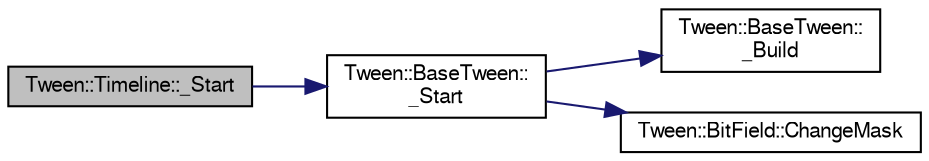 digraph "Tween::Timeline::_Start"
{
  bgcolor="transparent";
  edge [fontname="FreeSans",fontsize="10",labelfontname="FreeSans",labelfontsize="10"];
  node [fontname="FreeSans",fontsize="10",shape=record];
  rankdir="LR";
  Node1 [label="Tween::Timeline::_Start",height=0.2,width=0.4,color="black", fillcolor="grey75", style="filled" fontcolor="black"];
  Node1 -> Node2 [color="midnightblue",fontsize="10",style="solid",fontname="FreeSans"];
  Node2 [label="Tween::BaseTween::\l_Start",height=0.2,width=0.4,color="black",URL="$classTween_1_1BaseTween.html#ace319b3cc48ce170b3e545e3c0aeb832"];
  Node2 -> Node3 [color="midnightblue",fontsize="10",style="solid",fontname="FreeSans"];
  Node3 [label="Tween::BaseTween::\l_Build",height=0.2,width=0.4,color="black",URL="$classTween_1_1BaseTween.html#a64ad6429ecb5b4cecf82a154eee09d24"];
  Node2 -> Node4 [color="midnightblue",fontsize="10",style="solid",fontname="FreeSans"];
  Node4 [label="Tween::BitField::ChangeMask",height=0.2,width=0.4,color="black",URL="$classTween_1_1BitField.html#af5dee125afbd061cd22c92364bb151b9"];
}

